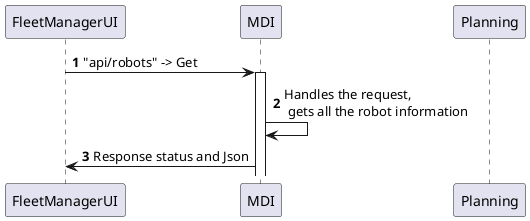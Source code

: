 @startuml
'https://plantuml.com/sequence-diagram

autonumber

FleetManagerUI -> MDI: "api/robots" -> Get
activate MDI
MDI -> MDI: Handles the request,\n gets all the robot information
FleetManagerUI <- MDI: Response status and Json
participant  Planning

@enduml
